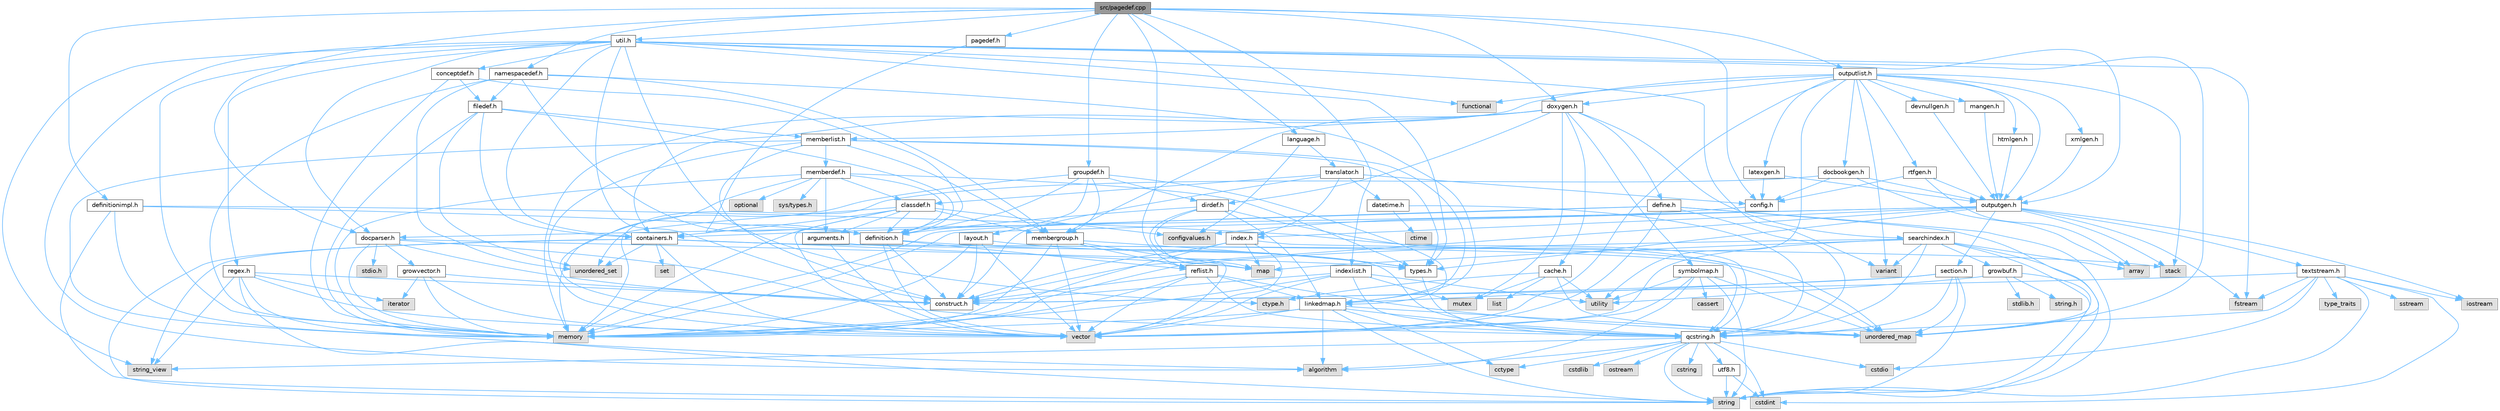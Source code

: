 digraph "src/pagedef.cpp"
{
 // INTERACTIVE_SVG=YES
 // LATEX_PDF_SIZE
  bgcolor="transparent";
  edge [fontname=Helvetica,fontsize=10,labelfontname=Helvetica,labelfontsize=10];
  node [fontname=Helvetica,fontsize=10,shape=box,height=0.2,width=0.4];
  Node1 [id="Node000001",label="src/pagedef.cpp",height=0.2,width=0.4,color="gray40", fillcolor="grey60", style="filled", fontcolor="black",tooltip=" "];
  Node1 -> Node2 [id="edge1_Node000001_Node000002",color="steelblue1",style="solid",tooltip=" "];
  Node2 [id="Node000002",label="pagedef.h",height=0.2,width=0.4,color="grey40", fillcolor="white", style="filled",URL="$dd/d66/pagedef_8h.html",tooltip=" "];
  Node2 -> Node3 [id="edge2_Node000002_Node000003",color="steelblue1",style="solid",tooltip=" "];
  Node3 [id="Node000003",label="definition.h",height=0.2,width=0.4,color="grey40", fillcolor="white", style="filled",URL="$df/da1/definition_8h.html",tooltip=" "];
  Node3 -> Node4 [id="edge3_Node000003_Node000004",color="steelblue1",style="solid",tooltip=" "];
  Node4 [id="Node000004",label="vector",height=0.2,width=0.4,color="grey60", fillcolor="#E0E0E0", style="filled",tooltip=" "];
  Node3 -> Node5 [id="edge4_Node000003_Node000005",color="steelblue1",style="solid",tooltip=" "];
  Node5 [id="Node000005",label="types.h",height=0.2,width=0.4,color="grey40", fillcolor="white", style="filled",URL="$d9/d49/types_8h.html",tooltip="This file contains a number of basic enums and types."];
  Node5 -> Node6 [id="edge5_Node000005_Node000006",color="steelblue1",style="solid",tooltip=" "];
  Node6 [id="Node000006",label="qcstring.h",height=0.2,width=0.4,color="grey40", fillcolor="white", style="filled",URL="$d7/d5c/qcstring_8h.html",tooltip=" "];
  Node6 -> Node7 [id="edge6_Node000006_Node000007",color="steelblue1",style="solid",tooltip=" "];
  Node7 [id="Node000007",label="string",height=0.2,width=0.4,color="grey60", fillcolor="#E0E0E0", style="filled",tooltip=" "];
  Node6 -> Node8 [id="edge7_Node000006_Node000008",color="steelblue1",style="solid",tooltip=" "];
  Node8 [id="Node000008",label="string_view",height=0.2,width=0.4,color="grey60", fillcolor="#E0E0E0", style="filled",tooltip=" "];
  Node6 -> Node9 [id="edge8_Node000006_Node000009",color="steelblue1",style="solid",tooltip=" "];
  Node9 [id="Node000009",label="algorithm",height=0.2,width=0.4,color="grey60", fillcolor="#E0E0E0", style="filled",tooltip=" "];
  Node6 -> Node10 [id="edge9_Node000006_Node000010",color="steelblue1",style="solid",tooltip=" "];
  Node10 [id="Node000010",label="cctype",height=0.2,width=0.4,color="grey60", fillcolor="#E0E0E0", style="filled",tooltip=" "];
  Node6 -> Node11 [id="edge10_Node000006_Node000011",color="steelblue1",style="solid",tooltip=" "];
  Node11 [id="Node000011",label="cstring",height=0.2,width=0.4,color="grey60", fillcolor="#E0E0E0", style="filled",tooltip=" "];
  Node6 -> Node12 [id="edge11_Node000006_Node000012",color="steelblue1",style="solid",tooltip=" "];
  Node12 [id="Node000012",label="cstdio",height=0.2,width=0.4,color="grey60", fillcolor="#E0E0E0", style="filled",tooltip=" "];
  Node6 -> Node13 [id="edge12_Node000006_Node000013",color="steelblue1",style="solid",tooltip=" "];
  Node13 [id="Node000013",label="cstdlib",height=0.2,width=0.4,color="grey60", fillcolor="#E0E0E0", style="filled",tooltip=" "];
  Node6 -> Node14 [id="edge13_Node000006_Node000014",color="steelblue1",style="solid",tooltip=" "];
  Node14 [id="Node000014",label="cstdint",height=0.2,width=0.4,color="grey60", fillcolor="#E0E0E0", style="filled",tooltip=" "];
  Node6 -> Node15 [id="edge14_Node000006_Node000015",color="steelblue1",style="solid",tooltip=" "];
  Node15 [id="Node000015",label="ostream",height=0.2,width=0.4,color="grey60", fillcolor="#E0E0E0", style="filled",tooltip=" "];
  Node6 -> Node16 [id="edge15_Node000006_Node000016",color="steelblue1",style="solid",tooltip=" "];
  Node16 [id="Node000016",label="utf8.h",height=0.2,width=0.4,color="grey40", fillcolor="white", style="filled",URL="$db/d7c/utf8_8h.html",tooltip="Various UTF8 related helper functions."];
  Node16 -> Node14 [id="edge16_Node000016_Node000014",color="steelblue1",style="solid",tooltip=" "];
  Node16 -> Node7 [id="edge17_Node000016_Node000007",color="steelblue1",style="solid",tooltip=" "];
  Node3 -> Node17 [id="edge18_Node000003_Node000017",color="steelblue1",style="solid",tooltip=" "];
  Node17 [id="Node000017",label="reflist.h",height=0.2,width=0.4,color="grey40", fillcolor="white", style="filled",URL="$d1/d02/reflist_8h.html",tooltip=" "];
  Node17 -> Node4 [id="edge19_Node000017_Node000004",color="steelblue1",style="solid",tooltip=" "];
  Node17 -> Node18 [id="edge20_Node000017_Node000018",color="steelblue1",style="solid",tooltip=" "];
  Node18 [id="Node000018",label="unordered_map",height=0.2,width=0.4,color="grey60", fillcolor="#E0E0E0", style="filled",tooltip=" "];
  Node17 -> Node19 [id="edge21_Node000017_Node000019",color="steelblue1",style="solid",tooltip=" "];
  Node19 [id="Node000019",label="memory",height=0.2,width=0.4,color="grey60", fillcolor="#E0E0E0", style="filled",tooltip=" "];
  Node17 -> Node6 [id="edge22_Node000017_Node000006",color="steelblue1",style="solid",tooltip=" "];
  Node17 -> Node20 [id="edge23_Node000017_Node000020",color="steelblue1",style="solid",tooltip=" "];
  Node20 [id="Node000020",label="linkedmap.h",height=0.2,width=0.4,color="grey40", fillcolor="white", style="filled",URL="$da/de1/linkedmap_8h.html",tooltip=" "];
  Node20 -> Node18 [id="edge24_Node000020_Node000018",color="steelblue1",style="solid",tooltip=" "];
  Node20 -> Node4 [id="edge25_Node000020_Node000004",color="steelblue1",style="solid",tooltip=" "];
  Node20 -> Node19 [id="edge26_Node000020_Node000019",color="steelblue1",style="solid",tooltip=" "];
  Node20 -> Node7 [id="edge27_Node000020_Node000007",color="steelblue1",style="solid",tooltip=" "];
  Node20 -> Node9 [id="edge28_Node000020_Node000009",color="steelblue1",style="solid",tooltip=" "];
  Node20 -> Node10 [id="edge29_Node000020_Node000010",color="steelblue1",style="solid",tooltip=" "];
  Node20 -> Node6 [id="edge30_Node000020_Node000006",color="steelblue1",style="solid",tooltip=" "];
  Node17 -> Node21 [id="edge31_Node000017_Node000021",color="steelblue1",style="solid",tooltip=" "];
  Node21 [id="Node000021",label="construct.h",height=0.2,width=0.4,color="grey40", fillcolor="white", style="filled",URL="$d7/dfc/construct_8h.html",tooltip=" "];
  Node3 -> Node21 [id="edge32_Node000003_Node000021",color="steelblue1",style="solid",tooltip=" "];
  Node1 -> Node22 [id="edge33_Node000001_Node000022",color="steelblue1",style="solid",tooltip=" "];
  Node22 [id="Node000022",label="groupdef.h",height=0.2,width=0.4,color="grey40", fillcolor="white", style="filled",URL="$d1/de6/groupdef_8h.html",tooltip=" "];
  Node22 -> Node19 [id="edge34_Node000022_Node000019",color="steelblue1",style="solid",tooltip=" "];
  Node22 -> Node3 [id="edge35_Node000022_Node000003",color="steelblue1",style="solid",tooltip=" "];
  Node22 -> Node23 [id="edge36_Node000022_Node000023",color="steelblue1",style="solid",tooltip=" "];
  Node23 [id="Node000023",label="dirdef.h",height=0.2,width=0.4,color="grey40", fillcolor="white", style="filled",URL="$d6/d15/dirdef_8h.html",tooltip=" "];
  Node23 -> Node4 [id="edge37_Node000023_Node000004",color="steelblue1",style="solid",tooltip=" "];
  Node23 -> Node24 [id="edge38_Node000023_Node000024",color="steelblue1",style="solid",tooltip=" "];
  Node24 [id="Node000024",label="map",height=0.2,width=0.4,color="grey60", fillcolor="#E0E0E0", style="filled",tooltip=" "];
  Node23 -> Node6 [id="edge39_Node000023_Node000006",color="steelblue1",style="solid",tooltip=" "];
  Node23 -> Node20 [id="edge40_Node000023_Node000020",color="steelblue1",style="solid",tooltip=" "];
  Node23 -> Node3 [id="edge41_Node000023_Node000003",color="steelblue1",style="solid",tooltip=" "];
  Node22 -> Node25 [id="edge42_Node000022_Node000025",color="steelblue1",style="solid",tooltip=" "];
  Node25 [id="Node000025",label="layout.h",height=0.2,width=0.4,color="grey40", fillcolor="white", style="filled",URL="$db/d51/layout_8h.html",tooltip=" "];
  Node25 -> Node19 [id="edge43_Node000025_Node000019",color="steelblue1",style="solid",tooltip=" "];
  Node25 -> Node4 [id="edge44_Node000025_Node000004",color="steelblue1",style="solid",tooltip=" "];
  Node25 -> Node5 [id="edge45_Node000025_Node000005",color="steelblue1",style="solid",tooltip=" "];
  Node25 -> Node21 [id="edge46_Node000025_Node000021",color="steelblue1",style="solid",tooltip=" "];
  Node22 -> Node26 [id="edge47_Node000022_Node000026",color="steelblue1",style="solid",tooltip=" "];
  Node26 [id="Node000026",label="membergroup.h",height=0.2,width=0.4,color="grey40", fillcolor="white", style="filled",URL="$d9/d11/membergroup_8h.html",tooltip=" "];
  Node26 -> Node4 [id="edge48_Node000026_Node000004",color="steelblue1",style="solid",tooltip=" "];
  Node26 -> Node24 [id="edge49_Node000026_Node000024",color="steelblue1",style="solid",tooltip=" "];
  Node26 -> Node19 [id="edge50_Node000026_Node000019",color="steelblue1",style="solid",tooltip=" "];
  Node26 -> Node5 [id="edge51_Node000026_Node000005",color="steelblue1",style="solid",tooltip=" "];
  Node26 -> Node17 [id="edge52_Node000026_Node000017",color="steelblue1",style="solid",tooltip=" "];
  Node22 -> Node20 [id="edge53_Node000022_Node000020",color="steelblue1",style="solid",tooltip=" "];
  Node1 -> Node27 [id="edge54_Node000001_Node000027",color="steelblue1",style="solid",tooltip=" "];
  Node27 [id="Node000027",label="docparser.h",height=0.2,width=0.4,color="grey40", fillcolor="white", style="filled",URL="$de/d9c/docparser_8h.html",tooltip=" "];
  Node27 -> Node28 [id="edge55_Node000027_Node000028",color="steelblue1",style="solid",tooltip=" "];
  Node28 [id="Node000028",label="stdio.h",height=0.2,width=0.4,color="grey60", fillcolor="#E0E0E0", style="filled",tooltip=" "];
  Node27 -> Node19 [id="edge56_Node000027_Node000019",color="steelblue1",style="solid",tooltip=" "];
  Node27 -> Node6 [id="edge57_Node000027_Node000006",color="steelblue1",style="solid",tooltip=" "];
  Node27 -> Node29 [id="edge58_Node000027_Node000029",color="steelblue1",style="solid",tooltip=" "];
  Node29 [id="Node000029",label="growvector.h",height=0.2,width=0.4,color="grey40", fillcolor="white", style="filled",URL="$d7/d50/growvector_8h.html",tooltip=" "];
  Node29 -> Node4 [id="edge59_Node000029_Node000004",color="steelblue1",style="solid",tooltip=" "];
  Node29 -> Node19 [id="edge60_Node000029_Node000019",color="steelblue1",style="solid",tooltip=" "];
  Node29 -> Node30 [id="edge61_Node000029_Node000030",color="steelblue1",style="solid",tooltip=" "];
  Node30 [id="Node000030",label="iterator",height=0.2,width=0.4,color="grey60", fillcolor="#E0E0E0", style="filled",tooltip=" "];
  Node29 -> Node21 [id="edge62_Node000029_Node000021",color="steelblue1",style="solid",tooltip=" "];
  Node27 -> Node21 [id="edge63_Node000027_Node000021",color="steelblue1",style="solid",tooltip=" "];
  Node27 -> Node5 [id="edge64_Node000027_Node000005",color="steelblue1",style="solid",tooltip=" "];
  Node1 -> Node31 [id="edge65_Node000001_Node000031",color="steelblue1",style="solid",tooltip=" "];
  Node31 [id="Node000031",label="config.h",height=0.2,width=0.4,color="grey40", fillcolor="white", style="filled",URL="$db/d16/config_8h.html",tooltip=" "];
  Node31 -> Node32 [id="edge66_Node000031_Node000032",color="steelblue1",style="solid",tooltip=" "];
  Node32 [id="Node000032",label="configvalues.h",height=0.2,width=0.4,color="grey60", fillcolor="#E0E0E0", style="filled",tooltip=" "];
  Node1 -> Node33 [id="edge67_Node000001_Node000033",color="steelblue1",style="solid",tooltip=" "];
  Node33 [id="Node000033",label="util.h",height=0.2,width=0.4,color="grey40", fillcolor="white", style="filled",URL="$d8/d3c/util_8h.html",tooltip="A bunch of utility functions."];
  Node33 -> Node19 [id="edge68_Node000033_Node000019",color="steelblue1",style="solid",tooltip=" "];
  Node33 -> Node18 [id="edge69_Node000033_Node000018",color="steelblue1",style="solid",tooltip=" "];
  Node33 -> Node9 [id="edge70_Node000033_Node000009",color="steelblue1",style="solid",tooltip=" "];
  Node33 -> Node34 [id="edge71_Node000033_Node000034",color="steelblue1",style="solid",tooltip=" "];
  Node34 [id="Node000034",label="functional",height=0.2,width=0.4,color="grey60", fillcolor="#E0E0E0", style="filled",tooltip=" "];
  Node33 -> Node35 [id="edge72_Node000033_Node000035",color="steelblue1",style="solid",tooltip=" "];
  Node35 [id="Node000035",label="fstream",height=0.2,width=0.4,color="grey60", fillcolor="#E0E0E0", style="filled",tooltip=" "];
  Node33 -> Node36 [id="edge73_Node000033_Node000036",color="steelblue1",style="solid",tooltip=" "];
  Node36 [id="Node000036",label="variant",height=0.2,width=0.4,color="grey60", fillcolor="#E0E0E0", style="filled",tooltip=" "];
  Node33 -> Node8 [id="edge74_Node000033_Node000008",color="steelblue1",style="solid",tooltip=" "];
  Node33 -> Node37 [id="edge75_Node000033_Node000037",color="steelblue1",style="solid",tooltip=" "];
  Node37 [id="Node000037",label="ctype.h",height=0.2,width=0.4,color="grey60", fillcolor="#E0E0E0", style="filled",tooltip=" "];
  Node33 -> Node5 [id="edge76_Node000033_Node000005",color="steelblue1",style="solid",tooltip=" "];
  Node33 -> Node27 [id="edge77_Node000033_Node000027",color="steelblue1",style="solid",tooltip=" "];
  Node33 -> Node38 [id="edge78_Node000033_Node000038",color="steelblue1",style="solid",tooltip=" "];
  Node38 [id="Node000038",label="containers.h",height=0.2,width=0.4,color="grey40", fillcolor="white", style="filled",URL="$d5/d75/containers_8h.html",tooltip=" "];
  Node38 -> Node4 [id="edge79_Node000038_Node000004",color="steelblue1",style="solid",tooltip=" "];
  Node38 -> Node7 [id="edge80_Node000038_Node000007",color="steelblue1",style="solid",tooltip=" "];
  Node38 -> Node8 [id="edge81_Node000038_Node000008",color="steelblue1",style="solid",tooltip=" "];
  Node38 -> Node39 [id="edge82_Node000038_Node000039",color="steelblue1",style="solid",tooltip=" "];
  Node39 [id="Node000039",label="set",height=0.2,width=0.4,color="grey60", fillcolor="#E0E0E0", style="filled",tooltip=" "];
  Node38 -> Node24 [id="edge83_Node000038_Node000024",color="steelblue1",style="solid",tooltip=" "];
  Node38 -> Node40 [id="edge84_Node000038_Node000040",color="steelblue1",style="solid",tooltip=" "];
  Node40 [id="Node000040",label="unordered_set",height=0.2,width=0.4,color="grey60", fillcolor="#E0E0E0", style="filled",tooltip=" "];
  Node38 -> Node18 [id="edge85_Node000038_Node000018",color="steelblue1",style="solid",tooltip=" "];
  Node38 -> Node41 [id="edge86_Node000038_Node000041",color="steelblue1",style="solid",tooltip=" "];
  Node41 [id="Node000041",label="stack",height=0.2,width=0.4,color="grey60", fillcolor="#E0E0E0", style="filled",tooltip=" "];
  Node33 -> Node42 [id="edge87_Node000033_Node000042",color="steelblue1",style="solid",tooltip=" "];
  Node42 [id="Node000042",label="outputgen.h",height=0.2,width=0.4,color="grey40", fillcolor="white", style="filled",URL="$df/d06/outputgen_8h.html",tooltip=" "];
  Node42 -> Node19 [id="edge88_Node000042_Node000019",color="steelblue1",style="solid",tooltip=" "];
  Node42 -> Node41 [id="edge89_Node000042_Node000041",color="steelblue1",style="solid",tooltip=" "];
  Node42 -> Node43 [id="edge90_Node000042_Node000043",color="steelblue1",style="solid",tooltip=" "];
  Node43 [id="Node000043",label="iostream",height=0.2,width=0.4,color="grey60", fillcolor="#E0E0E0", style="filled",tooltip=" "];
  Node42 -> Node35 [id="edge91_Node000042_Node000035",color="steelblue1",style="solid",tooltip=" "];
  Node42 -> Node5 [id="edge92_Node000042_Node000005",color="steelblue1",style="solid",tooltip=" "];
  Node42 -> Node44 [id="edge93_Node000042_Node000044",color="steelblue1",style="solid",tooltip=" "];
  Node44 [id="Node000044",label="index.h",height=0.2,width=0.4,color="grey40", fillcolor="white", style="filled",URL="$d1/db5/index_8h.html",tooltip=" "];
  Node44 -> Node19 [id="edge94_Node000044_Node000019",color="steelblue1",style="solid",tooltip=" "];
  Node44 -> Node4 [id="edge95_Node000044_Node000004",color="steelblue1",style="solid",tooltip=" "];
  Node44 -> Node24 [id="edge96_Node000044_Node000024",color="steelblue1",style="solid",tooltip=" "];
  Node44 -> Node6 [id="edge97_Node000044_Node000006",color="steelblue1",style="solid",tooltip=" "];
  Node44 -> Node21 [id="edge98_Node000044_Node000021",color="steelblue1",style="solid",tooltip=" "];
  Node42 -> Node45 [id="edge99_Node000042_Node000045",color="steelblue1",style="solid",tooltip=" "];
  Node45 [id="Node000045",label="section.h",height=0.2,width=0.4,color="grey40", fillcolor="white", style="filled",URL="$d1/d2a/section_8h.html",tooltip=" "];
  Node45 -> Node7 [id="edge100_Node000045_Node000007",color="steelblue1",style="solid",tooltip=" "];
  Node45 -> Node18 [id="edge101_Node000045_Node000018",color="steelblue1",style="solid",tooltip=" "];
  Node45 -> Node6 [id="edge102_Node000045_Node000006",color="steelblue1",style="solid",tooltip=" "];
  Node45 -> Node20 [id="edge103_Node000045_Node000020",color="steelblue1",style="solid",tooltip=" "];
  Node45 -> Node21 [id="edge104_Node000045_Node000021",color="steelblue1",style="solid",tooltip=" "];
  Node42 -> Node46 [id="edge105_Node000042_Node000046",color="steelblue1",style="solid",tooltip=" "];
  Node46 [id="Node000046",label="textstream.h",height=0.2,width=0.4,color="grey40", fillcolor="white", style="filled",URL="$d4/d7d/textstream_8h.html",tooltip=" "];
  Node46 -> Node7 [id="edge106_Node000046_Node000007",color="steelblue1",style="solid",tooltip=" "];
  Node46 -> Node43 [id="edge107_Node000046_Node000043",color="steelblue1",style="solid",tooltip=" "];
  Node46 -> Node47 [id="edge108_Node000046_Node000047",color="steelblue1",style="solid",tooltip=" "];
  Node47 [id="Node000047",label="sstream",height=0.2,width=0.4,color="grey60", fillcolor="#E0E0E0", style="filled",tooltip=" "];
  Node46 -> Node14 [id="edge109_Node000046_Node000014",color="steelblue1",style="solid",tooltip=" "];
  Node46 -> Node12 [id="edge110_Node000046_Node000012",color="steelblue1",style="solid",tooltip=" "];
  Node46 -> Node35 [id="edge111_Node000046_Node000035",color="steelblue1",style="solid",tooltip=" "];
  Node46 -> Node48 [id="edge112_Node000046_Node000048",color="steelblue1",style="solid",tooltip=" "];
  Node48 [id="Node000048",label="type_traits",height=0.2,width=0.4,color="grey60", fillcolor="#E0E0E0", style="filled",tooltip=" "];
  Node46 -> Node6 [id="edge113_Node000046_Node000006",color="steelblue1",style="solid",tooltip=" "];
  Node46 -> Node21 [id="edge114_Node000046_Node000021",color="steelblue1",style="solid",tooltip=" "];
  Node42 -> Node27 [id="edge115_Node000042_Node000027",color="steelblue1",style="solid",tooltip=" "];
  Node42 -> Node21 [id="edge116_Node000042_Node000021",color="steelblue1",style="solid",tooltip=" "];
  Node33 -> Node49 [id="edge117_Node000033_Node000049",color="steelblue1",style="solid",tooltip=" "];
  Node49 [id="Node000049",label="regex.h",height=0.2,width=0.4,color="grey40", fillcolor="white", style="filled",URL="$d1/d21/regex_8h.html",tooltip=" "];
  Node49 -> Node19 [id="edge118_Node000049_Node000019",color="steelblue1",style="solid",tooltip=" "];
  Node49 -> Node7 [id="edge119_Node000049_Node000007",color="steelblue1",style="solid",tooltip=" "];
  Node49 -> Node8 [id="edge120_Node000049_Node000008",color="steelblue1",style="solid",tooltip=" "];
  Node49 -> Node4 [id="edge121_Node000049_Node000004",color="steelblue1",style="solid",tooltip=" "];
  Node49 -> Node30 [id="edge122_Node000049_Node000030",color="steelblue1",style="solid",tooltip=" "];
  Node49 -> Node21 [id="edge123_Node000049_Node000021",color="steelblue1",style="solid",tooltip=" "];
  Node33 -> Node50 [id="edge124_Node000033_Node000050",color="steelblue1",style="solid",tooltip=" "];
  Node50 [id="Node000050",label="conceptdef.h",height=0.2,width=0.4,color="grey40", fillcolor="white", style="filled",URL="$da/df1/conceptdef_8h.html",tooltip=" "];
  Node50 -> Node19 [id="edge125_Node000050_Node000019",color="steelblue1",style="solid",tooltip=" "];
  Node50 -> Node3 [id="edge126_Node000050_Node000003",color="steelblue1",style="solid",tooltip=" "];
  Node50 -> Node51 [id="edge127_Node000050_Node000051",color="steelblue1",style="solid",tooltip=" "];
  Node51 [id="Node000051",label="filedef.h",height=0.2,width=0.4,color="grey40", fillcolor="white", style="filled",URL="$d4/d3a/filedef_8h.html",tooltip=" "];
  Node51 -> Node19 [id="edge128_Node000051_Node000019",color="steelblue1",style="solid",tooltip=" "];
  Node51 -> Node40 [id="edge129_Node000051_Node000040",color="steelblue1",style="solid",tooltip=" "];
  Node51 -> Node3 [id="edge130_Node000051_Node000003",color="steelblue1",style="solid",tooltip=" "];
  Node51 -> Node52 [id="edge131_Node000051_Node000052",color="steelblue1",style="solid",tooltip=" "];
  Node52 [id="Node000052",label="memberlist.h",height=0.2,width=0.4,color="grey40", fillcolor="white", style="filled",URL="$dd/d78/memberlist_8h.html",tooltip=" "];
  Node52 -> Node4 [id="edge132_Node000052_Node000004",color="steelblue1",style="solid",tooltip=" "];
  Node52 -> Node9 [id="edge133_Node000052_Node000009",color="steelblue1",style="solid",tooltip=" "];
  Node52 -> Node53 [id="edge134_Node000052_Node000053",color="steelblue1",style="solid",tooltip=" "];
  Node53 [id="Node000053",label="memberdef.h",height=0.2,width=0.4,color="grey40", fillcolor="white", style="filled",URL="$d4/d46/memberdef_8h.html",tooltip=" "];
  Node53 -> Node4 [id="edge135_Node000053_Node000004",color="steelblue1",style="solid",tooltip=" "];
  Node53 -> Node19 [id="edge136_Node000053_Node000019",color="steelblue1",style="solid",tooltip=" "];
  Node53 -> Node54 [id="edge137_Node000053_Node000054",color="steelblue1",style="solid",tooltip=" "];
  Node54 [id="Node000054",label="optional",height=0.2,width=0.4,color="grey60", fillcolor="#E0E0E0", style="filled",tooltip=" "];
  Node53 -> Node55 [id="edge138_Node000053_Node000055",color="steelblue1",style="solid",tooltip=" "];
  Node55 [id="Node000055",label="sys/types.h",height=0.2,width=0.4,color="grey60", fillcolor="#E0E0E0", style="filled",tooltip=" "];
  Node53 -> Node5 [id="edge139_Node000053_Node000005",color="steelblue1",style="solid",tooltip=" "];
  Node53 -> Node3 [id="edge140_Node000053_Node000003",color="steelblue1",style="solid",tooltip=" "];
  Node53 -> Node56 [id="edge141_Node000053_Node000056",color="steelblue1",style="solid",tooltip=" "];
  Node56 [id="Node000056",label="arguments.h",height=0.2,width=0.4,color="grey40", fillcolor="white", style="filled",URL="$df/d9b/arguments_8h.html",tooltip=" "];
  Node56 -> Node4 [id="edge142_Node000056_Node000004",color="steelblue1",style="solid",tooltip=" "];
  Node56 -> Node6 [id="edge143_Node000056_Node000006",color="steelblue1",style="solid",tooltip=" "];
  Node53 -> Node57 [id="edge144_Node000053_Node000057",color="steelblue1",style="solid",tooltip=" "];
  Node57 [id="Node000057",label="classdef.h",height=0.2,width=0.4,color="grey40", fillcolor="white", style="filled",URL="$d1/da6/classdef_8h.html",tooltip=" "];
  Node57 -> Node19 [id="edge145_Node000057_Node000019",color="steelblue1",style="solid",tooltip=" "];
  Node57 -> Node4 [id="edge146_Node000057_Node000004",color="steelblue1",style="solid",tooltip=" "];
  Node57 -> Node40 [id="edge147_Node000057_Node000040",color="steelblue1",style="solid",tooltip=" "];
  Node57 -> Node38 [id="edge148_Node000057_Node000038",color="steelblue1",style="solid",tooltip=" "];
  Node57 -> Node3 [id="edge149_Node000057_Node000003",color="steelblue1",style="solid",tooltip=" "];
  Node57 -> Node56 [id="edge150_Node000057_Node000056",color="steelblue1",style="solid",tooltip=" "];
  Node57 -> Node26 [id="edge151_Node000057_Node000026",color="steelblue1",style="solid",tooltip=" "];
  Node57 -> Node32 [id="edge152_Node000057_Node000032",color="steelblue1",style="solid",tooltip=" "];
  Node52 -> Node20 [id="edge153_Node000052_Node000020",color="steelblue1",style="solid",tooltip=" "];
  Node52 -> Node5 [id="edge154_Node000052_Node000005",color="steelblue1",style="solid",tooltip=" "];
  Node52 -> Node26 [id="edge155_Node000052_Node000026",color="steelblue1",style="solid",tooltip=" "];
  Node52 -> Node21 [id="edge156_Node000052_Node000021",color="steelblue1",style="solid",tooltip=" "];
  Node51 -> Node38 [id="edge157_Node000051_Node000038",color="steelblue1",style="solid",tooltip=" "];
  Node33 -> Node21 [id="edge158_Node000033_Node000021",color="steelblue1",style="solid",tooltip=" "];
  Node1 -> Node58 [id="edge159_Node000001_Node000058",color="steelblue1",style="solid",tooltip=" "];
  Node58 [id="Node000058",label="outputlist.h",height=0.2,width=0.4,color="grey40", fillcolor="white", style="filled",URL="$d2/db9/outputlist_8h.html",tooltip=" "];
  Node58 -> Node59 [id="edge160_Node000058_Node000059",color="steelblue1",style="solid",tooltip=" "];
  Node59 [id="Node000059",label="utility",height=0.2,width=0.4,color="grey60", fillcolor="#E0E0E0", style="filled",tooltip=" "];
  Node58 -> Node4 [id="edge161_Node000058_Node000004",color="steelblue1",style="solid",tooltip=" "];
  Node58 -> Node19 [id="edge162_Node000058_Node000019",color="steelblue1",style="solid",tooltip=" "];
  Node58 -> Node36 [id="edge163_Node000058_Node000036",color="steelblue1",style="solid",tooltip=" "];
  Node58 -> Node41 [id="edge164_Node000058_Node000041",color="steelblue1",style="solid",tooltip=" "];
  Node58 -> Node34 [id="edge165_Node000058_Node000034",color="steelblue1",style="solid",tooltip=" "];
  Node58 -> Node42 [id="edge166_Node000058_Node000042",color="steelblue1",style="solid",tooltip=" "];
  Node58 -> Node60 [id="edge167_Node000058_Node000060",color="steelblue1",style="solid",tooltip=" "];
  Node60 [id="Node000060",label="doxygen.h",height=0.2,width=0.4,color="grey40", fillcolor="white", style="filled",URL="$d1/da1/doxygen_8h.html",tooltip=" "];
  Node60 -> Node61 [id="edge168_Node000060_Node000061",color="steelblue1",style="solid",tooltip=" "];
  Node61 [id="Node000061",label="mutex",height=0.2,width=0.4,color="grey60", fillcolor="#E0E0E0", style="filled",tooltip=" "];
  Node60 -> Node38 [id="edge169_Node000060_Node000038",color="steelblue1",style="solid",tooltip=" "];
  Node60 -> Node26 [id="edge170_Node000060_Node000026",color="steelblue1",style="solid",tooltip=" "];
  Node60 -> Node23 [id="edge171_Node000060_Node000023",color="steelblue1",style="solid",tooltip=" "];
  Node60 -> Node52 [id="edge172_Node000060_Node000052",color="steelblue1",style="solid",tooltip=" "];
  Node60 -> Node62 [id="edge173_Node000060_Node000062",color="steelblue1",style="solid",tooltip=" "];
  Node62 [id="Node000062",label="define.h",height=0.2,width=0.4,color="grey40", fillcolor="white", style="filled",URL="$df/d67/define_8h.html",tooltip=" "];
  Node62 -> Node4 [id="edge174_Node000062_Node000004",color="steelblue1",style="solid",tooltip=" "];
  Node62 -> Node19 [id="edge175_Node000062_Node000019",color="steelblue1",style="solid",tooltip=" "];
  Node62 -> Node7 [id="edge176_Node000062_Node000007",color="steelblue1",style="solid",tooltip=" "];
  Node62 -> Node18 [id="edge177_Node000062_Node000018",color="steelblue1",style="solid",tooltip=" "];
  Node62 -> Node6 [id="edge178_Node000062_Node000006",color="steelblue1",style="solid",tooltip=" "];
  Node62 -> Node38 [id="edge179_Node000062_Node000038",color="steelblue1",style="solid",tooltip=" "];
  Node60 -> Node63 [id="edge180_Node000060_Node000063",color="steelblue1",style="solid",tooltip=" "];
  Node63 [id="Node000063",label="cache.h",height=0.2,width=0.4,color="grey40", fillcolor="white", style="filled",URL="$d3/d26/cache_8h.html",tooltip=" "];
  Node63 -> Node64 [id="edge181_Node000063_Node000064",color="steelblue1",style="solid",tooltip=" "];
  Node64 [id="Node000064",label="list",height=0.2,width=0.4,color="grey60", fillcolor="#E0E0E0", style="filled",tooltip=" "];
  Node63 -> Node18 [id="edge182_Node000063_Node000018",color="steelblue1",style="solid",tooltip=" "];
  Node63 -> Node61 [id="edge183_Node000063_Node000061",color="steelblue1",style="solid",tooltip=" "];
  Node63 -> Node59 [id="edge184_Node000063_Node000059",color="steelblue1",style="solid",tooltip=" "];
  Node63 -> Node37 [id="edge185_Node000063_Node000037",color="steelblue1",style="solid",tooltip=" "];
  Node60 -> Node65 [id="edge186_Node000060_Node000065",color="steelblue1",style="solid",tooltip=" "];
  Node65 [id="Node000065",label="symbolmap.h",height=0.2,width=0.4,color="grey40", fillcolor="white", style="filled",URL="$d7/ddd/symbolmap_8h.html",tooltip=" "];
  Node65 -> Node9 [id="edge187_Node000065_Node000009",color="steelblue1",style="solid",tooltip=" "];
  Node65 -> Node18 [id="edge188_Node000065_Node000018",color="steelblue1",style="solid",tooltip=" "];
  Node65 -> Node4 [id="edge189_Node000065_Node000004",color="steelblue1",style="solid",tooltip=" "];
  Node65 -> Node7 [id="edge190_Node000065_Node000007",color="steelblue1",style="solid",tooltip=" "];
  Node65 -> Node59 [id="edge191_Node000065_Node000059",color="steelblue1",style="solid",tooltip=" "];
  Node65 -> Node66 [id="edge192_Node000065_Node000066",color="steelblue1",style="solid",tooltip=" "];
  Node66 [id="Node000066",label="cassert",height=0.2,width=0.4,color="grey60", fillcolor="#E0E0E0", style="filled",tooltip=" "];
  Node60 -> Node67 [id="edge193_Node000060_Node000067",color="steelblue1",style="solid",tooltip=" "];
  Node67 [id="Node000067",label="searchindex.h",height=0.2,width=0.4,color="grey40", fillcolor="white", style="filled",URL="$de/d07/searchindex_8h.html",tooltip="Web server based search engine."];
  Node67 -> Node19 [id="edge194_Node000067_Node000019",color="steelblue1",style="solid",tooltip=" "];
  Node67 -> Node4 [id="edge195_Node000067_Node000004",color="steelblue1",style="solid",tooltip=" "];
  Node67 -> Node24 [id="edge196_Node000067_Node000024",color="steelblue1",style="solid",tooltip=" "];
  Node67 -> Node18 [id="edge197_Node000067_Node000018",color="steelblue1",style="solid",tooltip=" "];
  Node67 -> Node7 [id="edge198_Node000067_Node000007",color="steelblue1",style="solid",tooltip=" "];
  Node67 -> Node68 [id="edge199_Node000067_Node000068",color="steelblue1",style="solid",tooltip=" "];
  Node68 [id="Node000068",label="array",height=0.2,width=0.4,color="grey60", fillcolor="#E0E0E0", style="filled",tooltip=" "];
  Node67 -> Node36 [id="edge200_Node000067_Node000036",color="steelblue1",style="solid",tooltip=" "];
  Node67 -> Node6 [id="edge201_Node000067_Node000006",color="steelblue1",style="solid",tooltip=" "];
  Node67 -> Node69 [id="edge202_Node000067_Node000069",color="steelblue1",style="solid",tooltip=" "];
  Node69 [id="Node000069",label="growbuf.h",height=0.2,width=0.4,color="grey40", fillcolor="white", style="filled",URL="$dd/d72/growbuf_8h.html",tooltip=" "];
  Node69 -> Node59 [id="edge203_Node000069_Node000059",color="steelblue1",style="solid",tooltip=" "];
  Node69 -> Node70 [id="edge204_Node000069_Node000070",color="steelblue1",style="solid",tooltip=" "];
  Node70 [id="Node000070",label="stdlib.h",height=0.2,width=0.4,color="grey60", fillcolor="#E0E0E0", style="filled",tooltip=" "];
  Node69 -> Node71 [id="edge205_Node000069_Node000071",color="steelblue1",style="solid",tooltip=" "];
  Node71 [id="Node000071",label="string.h",height=0.2,width=0.4,color="grey60", fillcolor="#E0E0E0", style="filled",tooltip=" "];
  Node69 -> Node7 [id="edge206_Node000069_Node000007",color="steelblue1",style="solid",tooltip=" "];
  Node58 -> Node72 [id="edge207_Node000058_Node000072",color="steelblue1",style="solid",tooltip=" "];
  Node72 [id="Node000072",label="htmlgen.h",height=0.2,width=0.4,color="grey40", fillcolor="white", style="filled",URL="$d8/d56/htmlgen_8h.html",tooltip=" "];
  Node72 -> Node42 [id="edge208_Node000072_Node000042",color="steelblue1",style="solid",tooltip=" "];
  Node58 -> Node73 [id="edge209_Node000058_Node000073",color="steelblue1",style="solid",tooltip=" "];
  Node73 [id="Node000073",label="latexgen.h",height=0.2,width=0.4,color="grey40", fillcolor="white", style="filled",URL="$d6/d9c/latexgen_8h.html",tooltip=" "];
  Node73 -> Node31 [id="edge210_Node000073_Node000031",color="steelblue1",style="solid",tooltip=" "];
  Node73 -> Node42 [id="edge211_Node000073_Node000042",color="steelblue1",style="solid",tooltip=" "];
  Node58 -> Node74 [id="edge212_Node000058_Node000074",color="steelblue1",style="solid",tooltip=" "];
  Node74 [id="Node000074",label="rtfgen.h",height=0.2,width=0.4,color="grey40", fillcolor="white", style="filled",URL="$d4/daa/rtfgen_8h.html",tooltip=" "];
  Node74 -> Node68 [id="edge213_Node000074_Node000068",color="steelblue1",style="solid",tooltip=" "];
  Node74 -> Node31 [id="edge214_Node000074_Node000031",color="steelblue1",style="solid",tooltip=" "];
  Node74 -> Node42 [id="edge215_Node000074_Node000042",color="steelblue1",style="solid",tooltip=" "];
  Node58 -> Node75 [id="edge216_Node000058_Node000075",color="steelblue1",style="solid",tooltip=" "];
  Node75 [id="Node000075",label="mangen.h",height=0.2,width=0.4,color="grey40", fillcolor="white", style="filled",URL="$da/dc0/mangen_8h.html",tooltip=" "];
  Node75 -> Node42 [id="edge217_Node000075_Node000042",color="steelblue1",style="solid",tooltip=" "];
  Node58 -> Node76 [id="edge218_Node000058_Node000076",color="steelblue1",style="solid",tooltip=" "];
  Node76 [id="Node000076",label="docbookgen.h",height=0.2,width=0.4,color="grey40", fillcolor="white", style="filled",URL="$de/dea/docbookgen_8h.html",tooltip=" "];
  Node76 -> Node19 [id="edge219_Node000076_Node000019",color="steelblue1",style="solid",tooltip=" "];
  Node76 -> Node68 [id="edge220_Node000076_Node000068",color="steelblue1",style="solid",tooltip=" "];
  Node76 -> Node31 [id="edge221_Node000076_Node000031",color="steelblue1",style="solid",tooltip=" "];
  Node76 -> Node42 [id="edge222_Node000076_Node000042",color="steelblue1",style="solid",tooltip=" "];
  Node58 -> Node77 [id="edge223_Node000058_Node000077",color="steelblue1",style="solid",tooltip=" "];
  Node77 [id="Node000077",label="xmlgen.h",height=0.2,width=0.4,color="grey40", fillcolor="white", style="filled",URL="$d9/d67/xmlgen_8h.html",tooltip=" "];
  Node77 -> Node42 [id="edge224_Node000077_Node000042",color="steelblue1",style="solid",tooltip=" "];
  Node58 -> Node78 [id="edge225_Node000058_Node000078",color="steelblue1",style="solid",tooltip=" "];
  Node78 [id="Node000078",label="devnullgen.h",height=0.2,width=0.4,color="grey40", fillcolor="white", style="filled",URL="$d8/de5/devnullgen_8h.html",tooltip=" "];
  Node78 -> Node42 [id="edge226_Node000078_Node000042",color="steelblue1",style="solid",tooltip=" "];
  Node1 -> Node60 [id="edge227_Node000001_Node000060",color="steelblue1",style="solid",tooltip=" "];
  Node1 -> Node79 [id="edge228_Node000001_Node000079",color="steelblue1",style="solid",tooltip=" "];
  Node79 [id="Node000079",label="language.h",height=0.2,width=0.4,color="grey40", fillcolor="white", style="filled",URL="$d8/dce/language_8h.html",tooltip=" "];
  Node79 -> Node80 [id="edge229_Node000079_Node000080",color="steelblue1",style="solid",tooltip=" "];
  Node80 [id="Node000080",label="translator.h",height=0.2,width=0.4,color="grey40", fillcolor="white", style="filled",URL="$d9/df1/translator_8h.html",tooltip=" "];
  Node80 -> Node57 [id="edge230_Node000080_Node000057",color="steelblue1",style="solid",tooltip=" "];
  Node80 -> Node31 [id="edge231_Node000080_Node000031",color="steelblue1",style="solid",tooltip=" "];
  Node80 -> Node81 [id="edge232_Node000080_Node000081",color="steelblue1",style="solid",tooltip=" "];
  Node81 [id="Node000081",label="datetime.h",height=0.2,width=0.4,color="grey40", fillcolor="white", style="filled",URL="$de/d1b/datetime_8h.html",tooltip=" "];
  Node81 -> Node82 [id="edge233_Node000081_Node000082",color="steelblue1",style="solid",tooltip=" "];
  Node82 [id="Node000082",label="ctime",height=0.2,width=0.4,color="grey60", fillcolor="#E0E0E0", style="filled",tooltip=" "];
  Node81 -> Node6 [id="edge234_Node000081_Node000006",color="steelblue1",style="solid",tooltip=" "];
  Node80 -> Node44 [id="edge235_Node000080_Node000044",color="steelblue1",style="solid",tooltip=" "];
  Node80 -> Node21 [id="edge236_Node000080_Node000021",color="steelblue1",style="solid",tooltip=" "];
  Node79 -> Node32 [id="edge237_Node000079_Node000032",color="steelblue1",style="solid",tooltip=" "];
  Node1 -> Node83 [id="edge238_Node000001_Node000083",color="steelblue1",style="solid",tooltip=" "];
  Node83 [id="Node000083",label="namespacedef.h",height=0.2,width=0.4,color="grey40", fillcolor="white", style="filled",URL="$d7/d97/namespacedef_8h.html",tooltip=" "];
  Node83 -> Node19 [id="edge239_Node000083_Node000019",color="steelblue1",style="solid",tooltip=" "];
  Node83 -> Node40 [id="edge240_Node000083_Node000040",color="steelblue1",style="solid",tooltip=" "];
  Node83 -> Node3 [id="edge241_Node000083_Node000003",color="steelblue1",style="solid",tooltip=" "];
  Node83 -> Node51 [id="edge242_Node000083_Node000051",color="steelblue1",style="solid",tooltip=" "];
  Node83 -> Node20 [id="edge243_Node000083_Node000020",color="steelblue1",style="solid",tooltip=" "];
  Node83 -> Node26 [id="edge244_Node000083_Node000026",color="steelblue1",style="solid",tooltip=" "];
  Node1 -> Node17 [id="edge245_Node000001_Node000017",color="steelblue1",style="solid",tooltip=" "];
  Node1 -> Node84 [id="edge246_Node000001_Node000084",color="steelblue1",style="solid",tooltip=" "];
  Node84 [id="Node000084",label="definitionimpl.h",height=0.2,width=0.4,color="grey40", fillcolor="white", style="filled",URL="$d2/dab/definitionimpl_8h.html",tooltip=" "];
  Node84 -> Node19 [id="edge247_Node000084_Node000019",color="steelblue1",style="solid",tooltip=" "];
  Node84 -> Node18 [id="edge248_Node000084_Node000018",color="steelblue1",style="solid",tooltip=" "];
  Node84 -> Node7 [id="edge249_Node000084_Node000007",color="steelblue1",style="solid",tooltip=" "];
  Node84 -> Node3 [id="edge250_Node000084_Node000003",color="steelblue1",style="solid",tooltip=" "];
  Node1 -> Node85 [id="edge251_Node000001_Node000085",color="steelblue1",style="solid",tooltip=" "];
  Node85 [id="Node000085",label="indexlist.h",height=0.2,width=0.4,color="grey40", fillcolor="white", style="filled",URL="$d5/d61/indexlist_8h.html",tooltip=" "];
  Node85 -> Node59 [id="edge252_Node000085_Node000059",color="steelblue1",style="solid",tooltip=" "];
  Node85 -> Node4 [id="edge253_Node000085_Node000004",color="steelblue1",style="solid",tooltip=" "];
  Node85 -> Node19 [id="edge254_Node000085_Node000019",color="steelblue1",style="solid",tooltip=" "];
  Node85 -> Node61 [id="edge255_Node000085_Node000061",color="steelblue1",style="solid",tooltip=" "];
  Node85 -> Node6 [id="edge256_Node000085_Node000006",color="steelblue1",style="solid",tooltip=" "];
  Node85 -> Node21 [id="edge257_Node000085_Node000021",color="steelblue1",style="solid",tooltip=" "];
}
